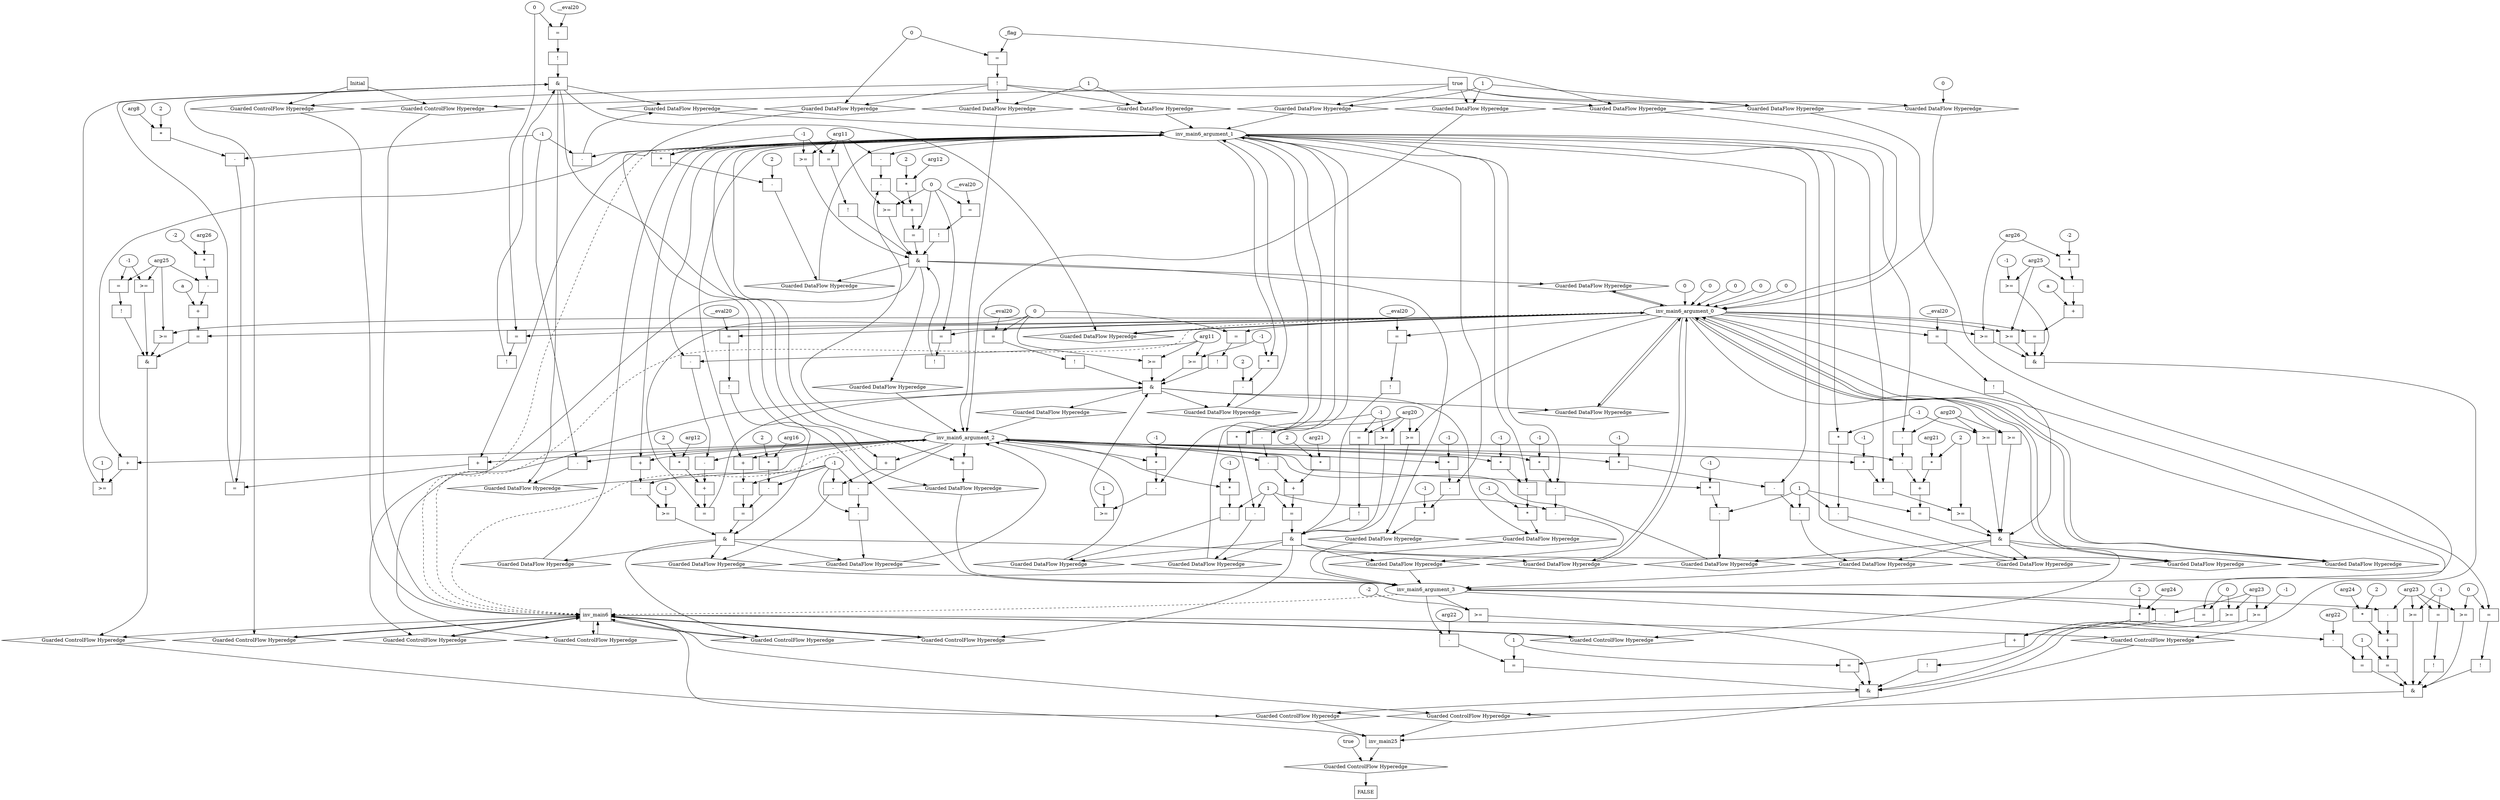 digraph dag {
inv_main25 [label="inv_main25" shape="rect"];
inv_main6 [label="inv_main6" shape="rect"];
FALSE [label="FALSE" shape="rect"];
Initial [label="Initial" shape="rect"];
ControlFowHyperEdge_0 [label="Guarded ControlFlow Hyperedge" shape="diamond"];
Initial -> ControlFowHyperEdge_0[label=""]
ControlFowHyperEdge_0 -> inv_main6[label=""]
ControlFowHyperEdge_1 [label="Guarded ControlFlow Hyperedge" shape="diamond"];
Initial -> ControlFowHyperEdge_1[label=""]
ControlFowHyperEdge_1 -> inv_main6[label=""]
ControlFowHyperEdge_2 [label="Guarded ControlFlow Hyperedge" shape="diamond"];
inv_main6 -> ControlFowHyperEdge_2[label=""]
ControlFowHyperEdge_2 -> inv_main6[label=""]
ControlFowHyperEdge_3 [label="Guarded ControlFlow Hyperedge" shape="diamond"];
inv_main6 -> ControlFowHyperEdge_3[label=""]
ControlFowHyperEdge_3 -> inv_main6[label=""]
ControlFowHyperEdge_4 [label="Guarded ControlFlow Hyperedge" shape="diamond"];
inv_main6 -> ControlFowHyperEdge_4[label=""]
ControlFowHyperEdge_4 -> inv_main6[label=""]
ControlFowHyperEdge_5 [label="Guarded ControlFlow Hyperedge" shape="diamond"];
inv_main6 -> ControlFowHyperEdge_5[label=""]
ControlFowHyperEdge_5 -> inv_main6[label=""]
ControlFowHyperEdge_6 [label="Guarded ControlFlow Hyperedge" shape="diamond"];
inv_main6 -> ControlFowHyperEdge_6[label=""]
ControlFowHyperEdge_6 -> inv_main6[label=""]
ControlFowHyperEdge_7 [label="Guarded ControlFlow Hyperedge" shape="diamond"];
inv_main6 -> ControlFowHyperEdge_7[label=""]
ControlFowHyperEdge_7 -> inv_main6[label=""]
ControlFowHyperEdge_8 [label="Guarded ControlFlow Hyperedge" shape="diamond"];
inv_main6 -> ControlFowHyperEdge_8[label=""]
ControlFowHyperEdge_8 -> inv_main25[label=""]
ControlFowHyperEdge_9 [label="Guarded ControlFlow Hyperedge" shape="diamond"];
inv_main6 -> ControlFowHyperEdge_9[label=""]
ControlFowHyperEdge_9 -> inv_main25[label=""]
ControlFowHyperEdge_10 [label="Guarded ControlFlow Hyperedge" shape="diamond"];
inv_main6 -> ControlFowHyperEdge_10[label=""]
ControlFowHyperEdge_10 -> inv_main25[label=""]
ControlFowHyperEdge_11 [label="Guarded ControlFlow Hyperedge" shape="diamond"];
inv_main6 -> ControlFowHyperEdge_11[label=""]
ControlFowHyperEdge_11 -> inv_main25[label=""]
ControlFowHyperEdge_12 [label="Guarded ControlFlow Hyperedge" shape="diamond"];
inv_main25 -> ControlFowHyperEdge_12[label=""]
ControlFowHyperEdge_12 -> FALSE[label=""]
inv_main6_argument_0 [label="inv_main6_argument_0" shape="oval"];
inv_main6_argument_0 -> inv_main6[label="" style="dashed"]
inv_main6_argument_1 [label="inv_main6_argument_1" shape="oval"];
inv_main6_argument_1 -> inv_main6[label="" style="dashed"]
inv_main6_argument_2 [label="inv_main6_argument_2" shape="oval"];
inv_main6_argument_2 -> inv_main6[label="" style="dashed"]
inv_main6_argument_3 [label="inv_main6_argument_3" shape="oval"];
inv_main6_argument_3 -> inv_main6[label="" style="dashed"]

xxxinv_main6___Initial_0xxxguard_0_node_0 [label="!" shape="rect"];
xxxinv_main6___Initial_0xxxguard_0_node_1 [label="=" shape="rect"];
xxxinv_main6___Initial_0xxxguard_0_node_1->xxxinv_main6___Initial_0xxxguard_0_node_0
xxxinv_main6___Initial_0xxxdataFlow_0_node_0->xxxinv_main6___Initial_0xxxguard_0_node_1
xxxinv_main6___Initial_0xxxdataFlow3_node_0->xxxinv_main6___Initial_0xxxguard_0_node_1

xxxinv_main6___Initial_0xxxguard_0_node_0->ControlFowHyperEdge_0 [label=""];
xxxinv_main6___Initial_0xxxdataFlow_0_node_0 [label="_flag"];

xxxinv_main6___Initial_0xxxdataFlow_0_node_0->DataFowHyperEdge_0_inv_main6_argument_0 [label=""];
xxxinv_main6___Initial_0xxxdataFlow1_node_0 [label="1"];

xxxinv_main6___Initial_0xxxdataFlow1_node_0->DataFowHyperEdge_0_inv_main6_argument_1 [label=""];

xxxinv_main6___Initial_0xxxdataFlow1_node_0->DataFowHyperEdge_0_inv_main6_argument_2 [label=""];
xxxinv_main6___Initial_0xxxdataFlow3_node_0 [label="0"];

xxxinv_main6___Initial_0xxxdataFlow3_node_0->DataFowHyperEdge_0_inv_main6_argument_3 [label=""];
true_1 [label="true" shape="rect"];
true_1->ControlFowHyperEdge_1 [label=""];
xxxinv_main6___Initial_1xxxdataFlow_0_node_0 [label="0"];

xxxinv_main6___Initial_1xxxdataFlow_0_node_0->DataFowHyperEdge_1_inv_main6_argument_0 [label=""];
xxxinv_main6___Initial_1xxxdataFlow1_node_0 [label="1"];

xxxinv_main6___Initial_1xxxdataFlow1_node_0->DataFowHyperEdge_1_inv_main6_argument_1 [label=""];

xxxinv_main6___Initial_1xxxdataFlow1_node_0->DataFowHyperEdge_1_inv_main6_argument_2 [label=""];

xxxinv_main6___Initial_1xxxdataFlow1_node_0->DataFowHyperEdge_1_inv_main6_argument_3 [label=""];
xxxinv_main6___inv_main6_2xxx_and [label="&" shape="rect"];
xxxinv_main6___inv_main6_2xxxguard_0_node_0 [label=">=" shape="rect"];
xxxinv_main6___inv_main6_2xxxguard_0_node_1 [label="+" shape="rect"];
xxxinv_main6___inv_main6_2xxxguard_0_node_4 [label="1"];
xxxinv_main6___inv_main6_2xxxguard_0_node_1->xxxinv_main6___inv_main6_2xxxguard_0_node_0
xxxinv_main6___inv_main6_2xxxguard_0_node_4->xxxinv_main6___inv_main6_2xxxguard_0_node_0
inv_main6_argument_1->xxxinv_main6___inv_main6_2xxxguard_0_node_1
inv_main6_argument_2->xxxinv_main6___inv_main6_2xxxguard_0_node_1

xxxinv_main6___inv_main6_2xxxguard_0_node_0->xxxinv_main6___inv_main6_2xxx_and [label=""];
xxxinv_main6___inv_main6_2xxxguard1_node_0 [label="=" shape="rect"];
xxxinv_main6___inv_main6_2xxxguard1_node_1 [label="+" shape="rect"];
xxxinv_main6___inv_main6_2xxxguard1_node_4 [label="-" shape="rect"];
xxxinv_main6___inv_main6_2xxxguard1_node_5 [label="*" shape="rect"];
xxxinv_main6___inv_main6_2xxxguard1_node_6 [label="2"];
xxxinv_main6___inv_main6_2xxxguard1_node_7 [label="arg8"];
xxxinv_main6___inv_main6_2xxxguard1_node_1->xxxinv_main6___inv_main6_2xxxguard1_node_0
xxxinv_main6___inv_main6_2xxxguard1_node_4->xxxinv_main6___inv_main6_2xxxguard1_node_0
inv_main6_argument_1->xxxinv_main6___inv_main6_2xxxguard1_node_1
inv_main6_argument_2->xxxinv_main6___inv_main6_2xxxguard1_node_1
xxxinv_main6___inv_main6_2xxxguard1_node_5->xxxinv_main6___inv_main6_2xxxguard1_node_4
xxxinv_main6___inv_main6_2xxxdataFlow_0_node_2->xxxinv_main6___inv_main6_2xxxguard1_node_4
xxxinv_main6___inv_main6_2xxxguard1_node_6->xxxinv_main6___inv_main6_2xxxguard1_node_5
xxxinv_main6___inv_main6_2xxxguard1_node_7->xxxinv_main6___inv_main6_2xxxguard1_node_5

xxxinv_main6___inv_main6_2xxxguard1_node_0->xxxinv_main6___inv_main6_2xxx_and [label=""];
xxxinv_main6___inv_main6_2xxxguard2_node_0 [label="!" shape="rect"];
xxxinv_main6___inv_main6_2xxxguard2_node_1 [label="=" shape="rect"];
xxxinv_main6___inv_main6_2xxxguard2_node_3 [label="0"];
xxxinv_main6___inv_main6_2xxxguard2_node_1->xxxinv_main6___inv_main6_2xxxguard2_node_0
inv_main6_argument_0->xxxinv_main6___inv_main6_2xxxguard2_node_1
xxxinv_main6___inv_main6_2xxxguard2_node_3->xxxinv_main6___inv_main6_2xxxguard2_node_1

xxxinv_main6___inv_main6_2xxxguard2_node_0->xxxinv_main6___inv_main6_2xxx_and [label=""];
xxxinv_main6___inv_main6_2xxxguard3_node_0 [label="!" shape="rect"];
xxxinv_main6___inv_main6_2xxxguard3_node_1 [label="=" shape="rect"];
xxxinv_main6___inv_main6_2xxxguard3_node_2 [label="__eval20"];
xxxinv_main6___inv_main6_2xxxguard3_node_1->xxxinv_main6___inv_main6_2xxxguard3_node_0
xxxinv_main6___inv_main6_2xxxguard3_node_2->xxxinv_main6___inv_main6_2xxxguard3_node_1
xxxinv_main6___inv_main6_2xxxguard2_node_3->xxxinv_main6___inv_main6_2xxxguard3_node_1

xxxinv_main6___inv_main6_2xxxguard3_node_0->xxxinv_main6___inv_main6_2xxx_and [label=""];
xxxinv_main6___inv_main6_2xxx_and->ControlFowHyperEdge_2 [label=""];
xxxinv_main6___inv_main6_2xxxdataFlow_0_node_0 [label="-" shape="rect"];
xxxinv_main6___inv_main6_2xxxdataFlow_0_node_2 [label="-1"];
inv_main6_argument_1->xxxinv_main6___inv_main6_2xxxdataFlow_0_node_0
xxxinv_main6___inv_main6_2xxxdataFlow_0_node_2->xxxinv_main6___inv_main6_2xxxdataFlow_0_node_0

xxxinv_main6___inv_main6_2xxxdataFlow_0_node_0->DataFowHyperEdge_2_inv_main6_argument_1 [label=""];
xxxinv_main6___inv_main6_2xxxdataFlow1_node_0 [label="-" shape="rect"];
inv_main6_argument_2->xxxinv_main6___inv_main6_2xxxdataFlow1_node_0
xxxinv_main6___inv_main6_2xxxdataFlow_0_node_2->xxxinv_main6___inv_main6_2xxxdataFlow1_node_0

xxxinv_main6___inv_main6_2xxxdataFlow1_node_0->DataFowHyperEdge_2_inv_main6_argument_2 [label=""];
xxxinv_main6___inv_main6_2xxxdataFlow2_node_0 [label="+" shape="rect"];
inv_main6_argument_1->xxxinv_main6___inv_main6_2xxxdataFlow2_node_0
inv_main6_argument_2->xxxinv_main6___inv_main6_2xxxdataFlow2_node_0

xxxinv_main6___inv_main6_2xxxdataFlow2_node_0->DataFowHyperEdge_2_inv_main6_argument_3 [label=""];
xxxinv_main6___inv_main6_3xxx_and [label="&" shape="rect"];
xxxinv_main6___inv_main6_3xxxguard2_node_0 [label="!" shape="rect"];
xxxinv_main6___inv_main6_3xxxguard2_node_1 [label="=" shape="rect"];
xxxinv_main6___inv_main6_3xxxguard2_node_1->xxxinv_main6___inv_main6_3xxxguard2_node_0
xxxinv_main6___inv_main6_3xxxguard_0_node_2->xxxinv_main6___inv_main6_3xxxguard2_node_1
xxxinv_main6___inv_main6_3xxxdataFlow_0_node_3->xxxinv_main6___inv_main6_3xxxguard2_node_1

xxxinv_main6___inv_main6_3xxxguard2_node_0->xxxinv_main6___inv_main6_3xxx_and [label=""];
xxxinv_main6___inv_main6_3xxxguard4_node_0 [label="!" shape="rect"];
xxxinv_main6___inv_main6_3xxxguard4_node_1 [label="=" shape="rect"];
xxxinv_main6___inv_main6_3xxxguard4_node_2 [label="__eval20"];
xxxinv_main6___inv_main6_3xxxguard4_node_1->xxxinv_main6___inv_main6_3xxxguard4_node_0
xxxinv_main6___inv_main6_3xxxguard4_node_2->xxxinv_main6___inv_main6_3xxxguard4_node_1
xxxinv_main6___inv_main6_3xxxguard_0_node_1->xxxinv_main6___inv_main6_3xxxguard4_node_1

xxxinv_main6___inv_main6_3xxxguard4_node_0->xxxinv_main6___inv_main6_3xxx_and [label=""];
xxxinv_main6___inv_main6_3xxxguard3_node_0 [label="=" shape="rect"];
xxxinv_main6___inv_main6_3xxxguard3_node_1 [label="+" shape="rect"];
xxxinv_main6___inv_main6_3xxxguard3_node_2 [label="*" shape="rect"];
xxxinv_main6___inv_main6_3xxxguard3_node_3 [label="2"];
xxxinv_main6___inv_main6_3xxxguard3_node_4 [label="arg12"];
xxxinv_main6___inv_main6_3xxxguard3_node_5 [label="-" shape="rect"];
xxxinv_main6___inv_main6_3xxxguard3_node_6 [label="-" shape="rect"];
xxxinv_main6___inv_main6_3xxxguard3_node_1->xxxinv_main6___inv_main6_3xxxguard3_node_0
xxxinv_main6___inv_main6_3xxxguard_0_node_1->xxxinv_main6___inv_main6_3xxxguard3_node_0
xxxinv_main6___inv_main6_3xxxguard3_node_2->xxxinv_main6___inv_main6_3xxxguard3_node_1
xxxinv_main6___inv_main6_3xxxguard3_node_5->xxxinv_main6___inv_main6_3xxxguard3_node_1
xxxinv_main6___inv_main6_3xxxguard3_node_3->xxxinv_main6___inv_main6_3xxxguard3_node_2
xxxinv_main6___inv_main6_3xxxguard3_node_4->xxxinv_main6___inv_main6_3xxxguard3_node_2
xxxinv_main6___inv_main6_3xxxguard3_node_6->xxxinv_main6___inv_main6_3xxxguard3_node_5
inv_main6_argument_2->xxxinv_main6___inv_main6_3xxxguard3_node_5
xxxinv_main6___inv_main6_3xxxguard_0_node_2->xxxinv_main6___inv_main6_3xxxguard3_node_6
inv_main6_argument_1->xxxinv_main6___inv_main6_3xxxguard3_node_6

xxxinv_main6___inv_main6_3xxxguard3_node_0->xxxinv_main6___inv_main6_3xxx_and [label=""];
xxxinv_main6___inv_main6_3xxxguard5_node_0 [label="!" shape="rect"];
xxxinv_main6___inv_main6_3xxxguard5_node_1 [label="=" shape="rect"];
xxxinv_main6___inv_main6_3xxxguard5_node_1->xxxinv_main6___inv_main6_3xxxguard5_node_0
inv_main6_argument_0->xxxinv_main6___inv_main6_3xxxguard5_node_1
xxxinv_main6___inv_main6_3xxxguard_0_node_1->xxxinv_main6___inv_main6_3xxxguard5_node_1

xxxinv_main6___inv_main6_3xxxguard5_node_0->xxxinv_main6___inv_main6_3xxx_and [label=""];
xxxinv_main6___inv_main6_3xxxguard1_node_0 [label=">=" shape="rect"];
xxxinv_main6___inv_main6_3xxxdataFlow_0_node_3 [label="-1"];
xxxinv_main6___inv_main6_3xxxguard_0_node_2->xxxinv_main6___inv_main6_3xxxguard1_node_0
xxxinv_main6___inv_main6_3xxxdataFlow_0_node_3->xxxinv_main6___inv_main6_3xxxguard1_node_0

xxxinv_main6___inv_main6_3xxxguard1_node_0->xxxinv_main6___inv_main6_3xxx_and [label=""];
xxxinv_main6___inv_main6_3xxxguard_0_node_0 [label=">=" shape="rect"];
xxxinv_main6___inv_main6_3xxxguard_0_node_1 [label="0"];
xxxinv_main6___inv_main6_3xxxguard_0_node_2 [label="arg11"];
xxxinv_main6___inv_main6_3xxxguard_0_node_1->xxxinv_main6___inv_main6_3xxxguard_0_node_0
xxxinv_main6___inv_main6_3xxxguard_0_node_2->xxxinv_main6___inv_main6_3xxxguard_0_node_0

xxxinv_main6___inv_main6_3xxxguard_0_node_0->xxxinv_main6___inv_main6_3xxx_and [label=""];
xxxinv_main6___inv_main6_3xxx_and->ControlFowHyperEdge_3 [label=""];
xxxinv_main6___inv_main6_3xxxdataFlow_0_node_0 [label="-" shape="rect"];
xxxinv_main6___inv_main6_3xxxdataFlow_0_node_1 [label="2"];
xxxinv_main6___inv_main6_3xxxdataFlow_0_node_2 [label="*" shape="rect"];
xxxinv_main6___inv_main6_3xxxdataFlow_0_node_3 [label="-1"];
xxxinv_main6___inv_main6_3xxxdataFlow_0_node_1->xxxinv_main6___inv_main6_3xxxdataFlow_0_node_0
xxxinv_main6___inv_main6_3xxxdataFlow_0_node_2->xxxinv_main6___inv_main6_3xxxdataFlow_0_node_0
inv_main6_argument_1->xxxinv_main6___inv_main6_3xxxdataFlow_0_node_2
xxxinv_main6___inv_main6_3xxxdataFlow_0_node_3->xxxinv_main6___inv_main6_3xxxdataFlow_0_node_2

xxxinv_main6___inv_main6_3xxxdataFlow_0_node_0->DataFowHyperEdge_3_inv_main6_argument_1 [label=""];
xxxinv_main6___inv_main6_3xxxdataFlow1_node_0 [label="*" shape="rect"];
xxxinv_main6___inv_main6_3xxxdataFlow1_node_1 [label="-1"];
xxxinv_main6___inv_main6_3xxxdataFlow1_node_2 [label="-" shape="rect"];
xxxinv_main6___inv_main6_3xxxdataFlow1_node_3 [label="*" shape="rect"];
xxxinv_main6___inv_main6_3xxxdataFlow1_node_4 [label="-1"];
xxxinv_main6___inv_main6_3xxxdataFlow1_node_1->xxxinv_main6___inv_main6_3xxxdataFlow1_node_0
xxxinv_main6___inv_main6_3xxxdataFlow1_node_2->xxxinv_main6___inv_main6_3xxxdataFlow1_node_0
xxxinv_main6___inv_main6_3xxxdataFlow1_node_3->xxxinv_main6___inv_main6_3xxxdataFlow1_node_2
inv_main6_argument_1->xxxinv_main6___inv_main6_3xxxdataFlow1_node_2
xxxinv_main6___inv_main6_3xxxdataFlow1_node_4->xxxinv_main6___inv_main6_3xxxdataFlow1_node_3
inv_main6_argument_2->xxxinv_main6___inv_main6_3xxxdataFlow1_node_3

xxxinv_main6___inv_main6_3xxxdataFlow1_node_0->DataFowHyperEdge_3_inv_main6_argument_3 [label=""];
xxxinv_main6___inv_main6_4xxx_and [label="&" shape="rect"];
xxxinv_main6___inv_main6_4xxxguard5_node_0 [label="!" shape="rect"];
xxxinv_main6___inv_main6_4xxxguard5_node_1 [label="=" shape="rect"];
xxxinv_main6___inv_main6_4xxxguard5_node_1->xxxinv_main6___inv_main6_4xxxguard5_node_0
inv_main6_argument_0->xxxinv_main6___inv_main6_4xxxguard5_node_1
xxxinv_main6___inv_main6_4xxxguard_0_node_1->xxxinv_main6___inv_main6_4xxxguard5_node_1

xxxinv_main6___inv_main6_4xxxguard5_node_0->xxxinv_main6___inv_main6_4xxx_and [label=""];
xxxinv_main6___inv_main6_4xxxguard_0_node_0 [label=">=" shape="rect"];
xxxinv_main6___inv_main6_4xxxguard_0_node_1 [label="0"];
xxxinv_main6___inv_main6_4xxxguard_0_node_2 [label="arg11"];
xxxinv_main6___inv_main6_4xxxguard_0_node_1->xxxinv_main6___inv_main6_4xxxguard_0_node_0
xxxinv_main6___inv_main6_4xxxguard_0_node_2->xxxinv_main6___inv_main6_4xxxguard_0_node_0

xxxinv_main6___inv_main6_4xxxguard_0_node_0->xxxinv_main6___inv_main6_4xxx_and [label=""];
xxxinv_main6___inv_main6_4xxxguard2_node_0 [label=">=" shape="rect"];
xxxinv_main6___inv_main6_4xxxguard2_node_1 [label="-" shape="rect"];
xxxinv_main6___inv_main6_4xxxguard2_node_2 [label="*" shape="rect"];
xxxinv_main6___inv_main6_4xxxguard2_node_3 [label="-1"];
xxxinv_main6___inv_main6_4xxxguard2_node_6 [label="1"];
xxxinv_main6___inv_main6_4xxxguard2_node_1->xxxinv_main6___inv_main6_4xxxguard2_node_0
xxxinv_main6___inv_main6_4xxxguard2_node_6->xxxinv_main6___inv_main6_4xxxguard2_node_0
xxxinv_main6___inv_main6_4xxxguard2_node_2->xxxinv_main6___inv_main6_4xxxguard2_node_1
inv_main6_argument_1->xxxinv_main6___inv_main6_4xxxguard2_node_1
xxxinv_main6___inv_main6_4xxxguard2_node_3->xxxinv_main6___inv_main6_4xxxguard2_node_2
inv_main6_argument_2->xxxinv_main6___inv_main6_4xxxguard2_node_2

xxxinv_main6___inv_main6_4xxxguard2_node_0->xxxinv_main6___inv_main6_4xxx_and [label=""];
xxxinv_main6___inv_main6_4xxxguard3_node_0 [label="=" shape="rect"];
xxxinv_main6___inv_main6_4xxxguard3_node_1 [label="+" shape="rect"];
xxxinv_main6___inv_main6_4xxxguard3_node_2 [label="*" shape="rect"];
xxxinv_main6___inv_main6_4xxxguard3_node_3 [label="2"];
xxxinv_main6___inv_main6_4xxxguard3_node_4 [label="arg12"];
xxxinv_main6___inv_main6_4xxxguard3_node_5 [label="-" shape="rect"];
xxxinv_main6___inv_main6_4xxxguard3_node_6 [label="-" shape="rect"];
xxxinv_main6___inv_main6_4xxxguard3_node_1->xxxinv_main6___inv_main6_4xxxguard3_node_0
xxxinv_main6___inv_main6_4xxxguard_0_node_1->xxxinv_main6___inv_main6_4xxxguard3_node_0
xxxinv_main6___inv_main6_4xxxguard3_node_2->xxxinv_main6___inv_main6_4xxxguard3_node_1
xxxinv_main6___inv_main6_4xxxguard3_node_5->xxxinv_main6___inv_main6_4xxxguard3_node_1
xxxinv_main6___inv_main6_4xxxguard3_node_3->xxxinv_main6___inv_main6_4xxxguard3_node_2
xxxinv_main6___inv_main6_4xxxguard3_node_4->xxxinv_main6___inv_main6_4xxxguard3_node_2
xxxinv_main6___inv_main6_4xxxguard3_node_6->xxxinv_main6___inv_main6_4xxxguard3_node_5
inv_main6_argument_2->xxxinv_main6___inv_main6_4xxxguard3_node_5
xxxinv_main6___inv_main6_4xxxguard_0_node_2->xxxinv_main6___inv_main6_4xxxguard3_node_6
inv_main6_argument_1->xxxinv_main6___inv_main6_4xxxguard3_node_6

xxxinv_main6___inv_main6_4xxxguard3_node_0->xxxinv_main6___inv_main6_4xxx_and [label=""];
xxxinv_main6___inv_main6_4xxxguard1_node_0 [label=">=" shape="rect"];
xxxinv_main6___inv_main6_4xxxdataFlow_0_node_3 [label="-1"];
xxxinv_main6___inv_main6_4xxxguard_0_node_2->xxxinv_main6___inv_main6_4xxxguard1_node_0
xxxinv_main6___inv_main6_4xxxdataFlow_0_node_3->xxxinv_main6___inv_main6_4xxxguard1_node_0

xxxinv_main6___inv_main6_4xxxguard1_node_0->xxxinv_main6___inv_main6_4xxx_and [label=""];
xxxinv_main6___inv_main6_4xxxguard4_node_0 [label="!" shape="rect"];
xxxinv_main6___inv_main6_4xxxguard4_node_1 [label="=" shape="rect"];
xxxinv_main6___inv_main6_4xxxguard4_node_2 [label="__eval20"];
xxxinv_main6___inv_main6_4xxxguard4_node_1->xxxinv_main6___inv_main6_4xxxguard4_node_0
xxxinv_main6___inv_main6_4xxxguard4_node_2->xxxinv_main6___inv_main6_4xxxguard4_node_1
xxxinv_main6___inv_main6_4xxxguard_0_node_1->xxxinv_main6___inv_main6_4xxxguard4_node_1

xxxinv_main6___inv_main6_4xxxguard4_node_0->xxxinv_main6___inv_main6_4xxx_and [label=""];
xxxinv_main6___inv_main6_4xxx_and->ControlFowHyperEdge_4 [label=""];
xxxinv_main6___inv_main6_4xxxdataFlow_0_node_0 [label="-" shape="rect"];
xxxinv_main6___inv_main6_4xxxdataFlow_0_node_1 [label="2"];
xxxinv_main6___inv_main6_4xxxdataFlow_0_node_2 [label="*" shape="rect"];
xxxinv_main6___inv_main6_4xxxdataFlow_0_node_3 [label="-1"];
xxxinv_main6___inv_main6_4xxxdataFlow_0_node_1->xxxinv_main6___inv_main6_4xxxdataFlow_0_node_0
xxxinv_main6___inv_main6_4xxxdataFlow_0_node_2->xxxinv_main6___inv_main6_4xxxdataFlow_0_node_0
inv_main6_argument_1->xxxinv_main6___inv_main6_4xxxdataFlow_0_node_2
xxxinv_main6___inv_main6_4xxxdataFlow_0_node_3->xxxinv_main6___inv_main6_4xxxdataFlow_0_node_2

xxxinv_main6___inv_main6_4xxxdataFlow_0_node_0->DataFowHyperEdge_4_inv_main6_argument_1 [label=""];
xxxinv_main6___inv_main6_4xxxdataFlow1_node_0 [label="*" shape="rect"];
xxxinv_main6___inv_main6_4xxxdataFlow1_node_1 [label="-1"];
xxxinv_main6___inv_main6_4xxxdataFlow1_node_2 [label="-" shape="rect"];
xxxinv_main6___inv_main6_4xxxdataFlow1_node_3 [label="*" shape="rect"];
xxxinv_main6___inv_main6_4xxxdataFlow1_node_4 [label="-1"];
xxxinv_main6___inv_main6_4xxxdataFlow1_node_1->xxxinv_main6___inv_main6_4xxxdataFlow1_node_0
xxxinv_main6___inv_main6_4xxxdataFlow1_node_2->xxxinv_main6___inv_main6_4xxxdataFlow1_node_0
xxxinv_main6___inv_main6_4xxxdataFlow1_node_3->xxxinv_main6___inv_main6_4xxxdataFlow1_node_2
inv_main6_argument_1->xxxinv_main6___inv_main6_4xxxdataFlow1_node_2
xxxinv_main6___inv_main6_4xxxdataFlow1_node_4->xxxinv_main6___inv_main6_4xxxdataFlow1_node_3
inv_main6_argument_2->xxxinv_main6___inv_main6_4xxxdataFlow1_node_3

xxxinv_main6___inv_main6_4xxxdataFlow1_node_0->DataFowHyperEdge_4_inv_main6_argument_3 [label=""];
xxxinv_main6___inv_main6_5xxx_and [label="&" shape="rect"];
xxxinv_main6___inv_main6_5xxxguard_0_node_0 [label=">=" shape="rect"];
xxxinv_main6___inv_main6_5xxxguard_0_node_1 [label="-" shape="rect"];
xxxinv_main6___inv_main6_5xxxguard_0_node_2 [label="+" shape="rect"];
xxxinv_main6___inv_main6_5xxxguard_0_node_6 [label="1"];
xxxinv_main6___inv_main6_5xxxguard_0_node_1->xxxinv_main6___inv_main6_5xxxguard_0_node_0
xxxinv_main6___inv_main6_5xxxguard_0_node_6->xxxinv_main6___inv_main6_5xxxguard_0_node_0
xxxinv_main6___inv_main6_5xxxguard_0_node_2->xxxinv_main6___inv_main6_5xxxguard_0_node_1
xxxinv_main6___inv_main6_5xxxdataFlow1_node_3->xxxinv_main6___inv_main6_5xxxguard_0_node_1
inv_main6_argument_1->xxxinv_main6___inv_main6_5xxxguard_0_node_2
inv_main6_argument_2->xxxinv_main6___inv_main6_5xxxguard_0_node_2

xxxinv_main6___inv_main6_5xxxguard_0_node_0->xxxinv_main6___inv_main6_5xxx_and [label=""];
xxxinv_main6___inv_main6_5xxxguard1_node_0 [label="=" shape="rect"];
xxxinv_main6___inv_main6_5xxxguard1_node_1 [label="-" shape="rect"];
xxxinv_main6___inv_main6_5xxxguard1_node_2 [label="+" shape="rect"];
xxxinv_main6___inv_main6_5xxxguard1_node_6 [label="-" shape="rect"];
xxxinv_main6___inv_main6_5xxxguard1_node_7 [label="*" shape="rect"];
xxxinv_main6___inv_main6_5xxxguard1_node_8 [label="2"];
xxxinv_main6___inv_main6_5xxxguard1_node_9 [label="arg16"];
xxxinv_main6___inv_main6_5xxxguard1_node_1->xxxinv_main6___inv_main6_5xxxguard1_node_0
xxxinv_main6___inv_main6_5xxxguard1_node_6->xxxinv_main6___inv_main6_5xxxguard1_node_0
xxxinv_main6___inv_main6_5xxxguard1_node_2->xxxinv_main6___inv_main6_5xxxguard1_node_1
xxxinv_main6___inv_main6_5xxxdataFlow1_node_3->xxxinv_main6___inv_main6_5xxxguard1_node_1
inv_main6_argument_1->xxxinv_main6___inv_main6_5xxxguard1_node_2
inv_main6_argument_2->xxxinv_main6___inv_main6_5xxxguard1_node_2
xxxinv_main6___inv_main6_5xxxguard1_node_7->xxxinv_main6___inv_main6_5xxxguard1_node_6
xxxinv_main6___inv_main6_5xxxdataFlow1_node_3->xxxinv_main6___inv_main6_5xxxguard1_node_6
xxxinv_main6___inv_main6_5xxxguard1_node_8->xxxinv_main6___inv_main6_5xxxguard1_node_7
xxxinv_main6___inv_main6_5xxxguard1_node_9->xxxinv_main6___inv_main6_5xxxguard1_node_7

xxxinv_main6___inv_main6_5xxxguard1_node_0->xxxinv_main6___inv_main6_5xxx_and [label=""];
xxxinv_main6___inv_main6_5xxxguard2_node_0 [label="!" shape="rect"];
xxxinv_main6___inv_main6_5xxxguard2_node_1 [label="=" shape="rect"];
xxxinv_main6___inv_main6_5xxxguard2_node_2 [label="__eval20"];
xxxinv_main6___inv_main6_5xxxguard2_node_1->xxxinv_main6___inv_main6_5xxxguard2_node_0
xxxinv_main6___inv_main6_5xxxguard2_node_2->xxxinv_main6___inv_main6_5xxxguard2_node_1
inv_main6_argument_0->xxxinv_main6___inv_main6_5xxxguard2_node_1

xxxinv_main6___inv_main6_5xxxguard2_node_0->xxxinv_main6___inv_main6_5xxx_and [label=""];
xxxinv_main6___inv_main6_5xxx_and->ControlFowHyperEdge_5 [label=""];

inv_main6_argument_0->DataFowHyperEdge_5_inv_main6_argument_0 [label=""];
xxxinv_main6___inv_main6_5xxxdataFlow1_node_0 [label="-" shape="rect"];
xxxinv_main6___inv_main6_5xxxdataFlow1_node_1 [label="-" shape="rect"];
xxxinv_main6___inv_main6_5xxxdataFlow1_node_3 [label="-1"];
xxxinv_main6___inv_main6_5xxxdataFlow1_node_1->xxxinv_main6___inv_main6_5xxxdataFlow1_node_0
xxxinv_main6___inv_main6_5xxxdataFlow1_node_3->xxxinv_main6___inv_main6_5xxxdataFlow1_node_0
inv_main6_argument_2->xxxinv_main6___inv_main6_5xxxdataFlow1_node_1
xxxinv_main6___inv_main6_5xxxdataFlow1_node_3->xxxinv_main6___inv_main6_5xxxdataFlow1_node_1

xxxinv_main6___inv_main6_5xxxdataFlow1_node_0->DataFowHyperEdge_5_inv_main6_argument_2 [label=""];
xxxinv_main6___inv_main6_5xxxdataFlow2_node_0 [label="-" shape="rect"];
xxxinv_main6___inv_main6_5xxxdataFlow2_node_1 [label="+" shape="rect"];
xxxinv_main6___inv_main6_5xxxdataFlow2_node_1->xxxinv_main6___inv_main6_5xxxdataFlow2_node_0
xxxinv_main6___inv_main6_5xxxdataFlow1_node_3->xxxinv_main6___inv_main6_5xxxdataFlow2_node_0
inv_main6_argument_1->xxxinv_main6___inv_main6_5xxxdataFlow2_node_1
inv_main6_argument_2->xxxinv_main6___inv_main6_5xxxdataFlow2_node_1

xxxinv_main6___inv_main6_5xxxdataFlow2_node_0->DataFowHyperEdge_5_inv_main6_argument_3 [label=""];
xxxinv_main6___inv_main6_6xxx_and [label="&" shape="rect"];
xxxinv_main6___inv_main6_6xxxguard4_node_0 [label="!" shape="rect"];
xxxinv_main6___inv_main6_6xxxguard4_node_1 [label="=" shape="rect"];
xxxinv_main6___inv_main6_6xxxguard4_node_1->xxxinv_main6___inv_main6_6xxxguard4_node_0
xxxinv_main6___inv_main6_6xxxguard_0_node_1->xxxinv_main6___inv_main6_6xxxguard4_node_1
xxxinv_main6___inv_main6_6xxxdataFlow1_node_3->xxxinv_main6___inv_main6_6xxxguard4_node_1

xxxinv_main6___inv_main6_6xxxguard4_node_0->xxxinv_main6___inv_main6_6xxx_and [label=""];
xxxinv_main6___inv_main6_6xxxguard3_node_0 [label="!" shape="rect"];
xxxinv_main6___inv_main6_6xxxguard3_node_1 [label="=" shape="rect"];
xxxinv_main6___inv_main6_6xxxguard3_node_2 [label="__eval20"];
xxxinv_main6___inv_main6_6xxxguard3_node_1->xxxinv_main6___inv_main6_6xxxguard3_node_0
xxxinv_main6___inv_main6_6xxxguard3_node_2->xxxinv_main6___inv_main6_6xxxguard3_node_1
inv_main6_argument_0->xxxinv_main6___inv_main6_6xxxguard3_node_1

xxxinv_main6___inv_main6_6xxxguard3_node_0->xxxinv_main6___inv_main6_6xxx_and [label=""];
xxxinv_main6___inv_main6_6xxxguard1_node_0 [label=">=" shape="rect"];
inv_main6_argument_0->xxxinv_main6___inv_main6_6xxxguard1_node_0
xxxinv_main6___inv_main6_6xxxguard_0_node_1->xxxinv_main6___inv_main6_6xxxguard1_node_0

xxxinv_main6___inv_main6_6xxxguard1_node_0->xxxinv_main6___inv_main6_6xxx_and [label=""];
xxxinv_main6___inv_main6_6xxxguard_0_node_0 [label=">=" shape="rect"];
xxxinv_main6___inv_main6_6xxxguard_0_node_1 [label="arg20"];
xxxinv_main6___inv_main6_6xxxdataFlow1_node_3 [label="-1"];
xxxinv_main6___inv_main6_6xxxguard_0_node_1->xxxinv_main6___inv_main6_6xxxguard_0_node_0
xxxinv_main6___inv_main6_6xxxdataFlow1_node_3->xxxinv_main6___inv_main6_6xxxguard_0_node_0

xxxinv_main6___inv_main6_6xxxguard_0_node_0->xxxinv_main6___inv_main6_6xxx_and [label=""];
xxxinv_main6___inv_main6_6xxxguard2_node_0 [label="=" shape="rect"];
xxxinv_main6___inv_main6_6xxxguard2_node_1 [label="+" shape="rect"];
xxxinv_main6___inv_main6_6xxxguard2_node_2 [label="*" shape="rect"];
xxxinv_main6___inv_main6_6xxxguard2_node_3 [label="2"];
xxxinv_main6___inv_main6_6xxxguard2_node_4 [label="arg21"];
xxxinv_main6___inv_main6_6xxxguard2_node_5 [label="-" shape="rect"];
xxxinv_main6___inv_main6_6xxxguard2_node_6 [label="-" shape="rect"];
xxxinv_main6___inv_main6_6xxxguard2_node_1->xxxinv_main6___inv_main6_6xxxguard2_node_0
xxxinv_main6___inv_main6_6xxxdataFlow1_node_1->xxxinv_main6___inv_main6_6xxxguard2_node_0
xxxinv_main6___inv_main6_6xxxguard2_node_2->xxxinv_main6___inv_main6_6xxxguard2_node_1
xxxinv_main6___inv_main6_6xxxguard2_node_5->xxxinv_main6___inv_main6_6xxxguard2_node_1
xxxinv_main6___inv_main6_6xxxguard2_node_3->xxxinv_main6___inv_main6_6xxxguard2_node_2
xxxinv_main6___inv_main6_6xxxguard2_node_4->xxxinv_main6___inv_main6_6xxxguard2_node_2
xxxinv_main6___inv_main6_6xxxguard2_node_6->xxxinv_main6___inv_main6_6xxxguard2_node_5
inv_main6_argument_2->xxxinv_main6___inv_main6_6xxxguard2_node_5
xxxinv_main6___inv_main6_6xxxguard_0_node_1->xxxinv_main6___inv_main6_6xxxguard2_node_6
inv_main6_argument_1->xxxinv_main6___inv_main6_6xxxguard2_node_6

xxxinv_main6___inv_main6_6xxxguard2_node_0->xxxinv_main6___inv_main6_6xxx_and [label=""];
xxxinv_main6___inv_main6_6xxx_and->ControlFowHyperEdge_6 [label=""];

inv_main6_argument_0->DataFowHyperEdge_6_inv_main6_argument_0 [label=""];
xxxinv_main6___inv_main6_6xxxdataFlow1_node_0 [label="-" shape="rect"];
xxxinv_main6___inv_main6_6xxxdataFlow1_node_1 [label="1"];
xxxinv_main6___inv_main6_6xxxdataFlow1_node_2 [label="*" shape="rect"];
xxxinv_main6___inv_main6_6xxxdataFlow1_node_3 [label="-1"];
xxxinv_main6___inv_main6_6xxxdataFlow1_node_1->xxxinv_main6___inv_main6_6xxxdataFlow1_node_0
xxxinv_main6___inv_main6_6xxxdataFlow1_node_2->xxxinv_main6___inv_main6_6xxxdataFlow1_node_0
inv_main6_argument_1->xxxinv_main6___inv_main6_6xxxdataFlow1_node_2
xxxinv_main6___inv_main6_6xxxdataFlow1_node_3->xxxinv_main6___inv_main6_6xxxdataFlow1_node_2

xxxinv_main6___inv_main6_6xxxdataFlow1_node_0->DataFowHyperEdge_6_inv_main6_argument_1 [label=""];
xxxinv_main6___inv_main6_6xxxdataFlow2_node_0 [label="-" shape="rect"];
xxxinv_main6___inv_main6_6xxxdataFlow2_node_2 [label="*" shape="rect"];
xxxinv_main6___inv_main6_6xxxdataFlow2_node_3 [label="-1"];
xxxinv_main6___inv_main6_6xxxdataFlow1_node_1->xxxinv_main6___inv_main6_6xxxdataFlow2_node_0
xxxinv_main6___inv_main6_6xxxdataFlow2_node_2->xxxinv_main6___inv_main6_6xxxdataFlow2_node_0
inv_main6_argument_2->xxxinv_main6___inv_main6_6xxxdataFlow2_node_2
xxxinv_main6___inv_main6_6xxxdataFlow2_node_3->xxxinv_main6___inv_main6_6xxxdataFlow2_node_2

xxxinv_main6___inv_main6_6xxxdataFlow2_node_0->DataFowHyperEdge_6_inv_main6_argument_2 [label=""];
xxxinv_main6___inv_main6_6xxxdataFlow3_node_0 [label="-" shape="rect"];
xxxinv_main6___inv_main6_6xxxdataFlow3_node_2 [label="-" shape="rect"];
xxxinv_main6___inv_main6_6xxxdataFlow3_node_3 [label="*" shape="rect"];
xxxinv_main6___inv_main6_6xxxdataFlow3_node_4 [label="-1"];
xxxinv_main6___inv_main6_6xxxdataFlow1_node_1->xxxinv_main6___inv_main6_6xxxdataFlow3_node_0
xxxinv_main6___inv_main6_6xxxdataFlow3_node_2->xxxinv_main6___inv_main6_6xxxdataFlow3_node_0
xxxinv_main6___inv_main6_6xxxdataFlow3_node_3->xxxinv_main6___inv_main6_6xxxdataFlow3_node_2
inv_main6_argument_1->xxxinv_main6___inv_main6_6xxxdataFlow3_node_2
xxxinv_main6___inv_main6_6xxxdataFlow3_node_4->xxxinv_main6___inv_main6_6xxxdataFlow3_node_3
inv_main6_argument_2->xxxinv_main6___inv_main6_6xxxdataFlow3_node_3

xxxinv_main6___inv_main6_6xxxdataFlow3_node_0->DataFowHyperEdge_6_inv_main6_argument_3 [label=""];
xxxinv_main6___inv_main6_7xxx_and [label="&" shape="rect"];
xxxinv_main6___inv_main6_7xxxguard3_node_0 [label="!" shape="rect"];
xxxinv_main6___inv_main6_7xxxguard3_node_1 [label="=" shape="rect"];
xxxinv_main6___inv_main6_7xxxguard3_node_2 [label="__eval20"];
xxxinv_main6___inv_main6_7xxxguard3_node_1->xxxinv_main6___inv_main6_7xxxguard3_node_0
xxxinv_main6___inv_main6_7xxxguard3_node_2->xxxinv_main6___inv_main6_7xxxguard3_node_1
inv_main6_argument_0->xxxinv_main6___inv_main6_7xxxguard3_node_1

xxxinv_main6___inv_main6_7xxxguard3_node_0->xxxinv_main6___inv_main6_7xxx_and [label=""];
xxxinv_main6___inv_main6_7xxxguard1_node_0 [label=">=" shape="rect"];
inv_main6_argument_0->xxxinv_main6___inv_main6_7xxxguard1_node_0
xxxinv_main6___inv_main6_7xxxguard_0_node_1->xxxinv_main6___inv_main6_7xxxguard1_node_0

xxxinv_main6___inv_main6_7xxxguard1_node_0->xxxinv_main6___inv_main6_7xxx_and [label=""];
xxxinv_main6___inv_main6_7xxxguard2_node_0 [label="=" shape="rect"];
xxxinv_main6___inv_main6_7xxxguard2_node_1 [label="+" shape="rect"];
xxxinv_main6___inv_main6_7xxxguard2_node_2 [label="*" shape="rect"];
xxxinv_main6___inv_main6_7xxxguard2_node_3 [label="2"];
xxxinv_main6___inv_main6_7xxxguard2_node_4 [label="arg21"];
xxxinv_main6___inv_main6_7xxxguard2_node_5 [label="-" shape="rect"];
xxxinv_main6___inv_main6_7xxxguard2_node_6 [label="-" shape="rect"];
xxxinv_main6___inv_main6_7xxxguard2_node_1->xxxinv_main6___inv_main6_7xxxguard2_node_0
xxxinv_main6___inv_main6_7xxxdataFlow1_node_1->xxxinv_main6___inv_main6_7xxxguard2_node_0
xxxinv_main6___inv_main6_7xxxguard2_node_2->xxxinv_main6___inv_main6_7xxxguard2_node_1
xxxinv_main6___inv_main6_7xxxguard2_node_5->xxxinv_main6___inv_main6_7xxxguard2_node_1
xxxinv_main6___inv_main6_7xxxguard2_node_3->xxxinv_main6___inv_main6_7xxxguard2_node_2
xxxinv_main6___inv_main6_7xxxguard2_node_4->xxxinv_main6___inv_main6_7xxxguard2_node_2
xxxinv_main6___inv_main6_7xxxguard2_node_6->xxxinv_main6___inv_main6_7xxxguard2_node_5
inv_main6_argument_2->xxxinv_main6___inv_main6_7xxxguard2_node_5
xxxinv_main6___inv_main6_7xxxguard_0_node_1->xxxinv_main6___inv_main6_7xxxguard2_node_6
inv_main6_argument_1->xxxinv_main6___inv_main6_7xxxguard2_node_6

xxxinv_main6___inv_main6_7xxxguard2_node_0->xxxinv_main6___inv_main6_7xxx_and [label=""];
xxxinv_main6___inv_main6_7xxxguard_0_node_0 [label=">=" shape="rect"];
xxxinv_main6___inv_main6_7xxxguard_0_node_1 [label="arg20"];
xxxinv_main6___inv_main6_7xxxdataFlow1_node_3 [label="-1"];
xxxinv_main6___inv_main6_7xxxguard_0_node_1->xxxinv_main6___inv_main6_7xxxguard_0_node_0
xxxinv_main6___inv_main6_7xxxdataFlow1_node_3->xxxinv_main6___inv_main6_7xxxguard_0_node_0

xxxinv_main6___inv_main6_7xxxguard_0_node_0->xxxinv_main6___inv_main6_7xxx_and [label=""];
xxxinv_main6___inv_main6_7xxxguard4_node_0 [label=">=" shape="rect"];
xxxinv_main6___inv_main6_7xxxguard4_node_1 [label="-" shape="rect"];
xxxinv_main6___inv_main6_7xxxguard4_node_2 [label="*" shape="rect"];
xxxinv_main6___inv_main6_7xxxguard4_node_3 [label="-1"];
xxxinv_main6___inv_main6_7xxxguard2_node_3 [label="2"];
xxxinv_main6___inv_main6_7xxxguard4_node_1->xxxinv_main6___inv_main6_7xxxguard4_node_0
xxxinv_main6___inv_main6_7xxxguard2_node_3->xxxinv_main6___inv_main6_7xxxguard4_node_0
xxxinv_main6___inv_main6_7xxxguard4_node_2->xxxinv_main6___inv_main6_7xxxguard4_node_1
inv_main6_argument_1->xxxinv_main6___inv_main6_7xxxguard4_node_1
xxxinv_main6___inv_main6_7xxxguard4_node_3->xxxinv_main6___inv_main6_7xxxguard4_node_2
inv_main6_argument_2->xxxinv_main6___inv_main6_7xxxguard4_node_2

xxxinv_main6___inv_main6_7xxxguard4_node_0->xxxinv_main6___inv_main6_7xxx_and [label=""];
xxxinv_main6___inv_main6_7xxx_and->ControlFowHyperEdge_7 [label=""];

inv_main6_argument_0->DataFowHyperEdge_7_inv_main6_argument_0 [label=""];
xxxinv_main6___inv_main6_7xxxdataFlow1_node_0 [label="-" shape="rect"];
xxxinv_main6___inv_main6_7xxxdataFlow1_node_1 [label="1"];
xxxinv_main6___inv_main6_7xxxdataFlow1_node_2 [label="*" shape="rect"];
xxxinv_main6___inv_main6_7xxxdataFlow1_node_3 [label="-1"];
xxxinv_main6___inv_main6_7xxxdataFlow1_node_1->xxxinv_main6___inv_main6_7xxxdataFlow1_node_0
xxxinv_main6___inv_main6_7xxxdataFlow1_node_2->xxxinv_main6___inv_main6_7xxxdataFlow1_node_0
inv_main6_argument_1->xxxinv_main6___inv_main6_7xxxdataFlow1_node_2
xxxinv_main6___inv_main6_7xxxdataFlow1_node_3->xxxinv_main6___inv_main6_7xxxdataFlow1_node_2

xxxinv_main6___inv_main6_7xxxdataFlow1_node_0->DataFowHyperEdge_7_inv_main6_argument_1 [label=""];
xxxinv_main6___inv_main6_7xxxdataFlow2_node_0 [label="-" shape="rect"];
xxxinv_main6___inv_main6_7xxxdataFlow2_node_2 [label="*" shape="rect"];
xxxinv_main6___inv_main6_7xxxdataFlow2_node_3 [label="-1"];
xxxinv_main6___inv_main6_7xxxdataFlow1_node_1->xxxinv_main6___inv_main6_7xxxdataFlow2_node_0
xxxinv_main6___inv_main6_7xxxdataFlow2_node_2->xxxinv_main6___inv_main6_7xxxdataFlow2_node_0
inv_main6_argument_2->xxxinv_main6___inv_main6_7xxxdataFlow2_node_2
xxxinv_main6___inv_main6_7xxxdataFlow2_node_3->xxxinv_main6___inv_main6_7xxxdataFlow2_node_2

xxxinv_main6___inv_main6_7xxxdataFlow2_node_0->DataFowHyperEdge_7_inv_main6_argument_2 [label=""];
xxxinv_main6___inv_main6_7xxxdataFlow3_node_0 [label="-" shape="rect"];
xxxinv_main6___inv_main6_7xxxdataFlow3_node_2 [label="-" shape="rect"];
xxxinv_main6___inv_main6_7xxxdataFlow3_node_3 [label="*" shape="rect"];
xxxinv_main6___inv_main6_7xxxdataFlow3_node_4 [label="-1"];
xxxinv_main6___inv_main6_7xxxdataFlow1_node_1->xxxinv_main6___inv_main6_7xxxdataFlow3_node_0
xxxinv_main6___inv_main6_7xxxdataFlow3_node_2->xxxinv_main6___inv_main6_7xxxdataFlow3_node_0
xxxinv_main6___inv_main6_7xxxdataFlow3_node_3->xxxinv_main6___inv_main6_7xxxdataFlow3_node_2
inv_main6_argument_1->xxxinv_main6___inv_main6_7xxxdataFlow3_node_2
xxxinv_main6___inv_main6_7xxxdataFlow3_node_4->xxxinv_main6___inv_main6_7xxxdataFlow3_node_3
inv_main6_argument_2->xxxinv_main6___inv_main6_7xxxdataFlow3_node_3

xxxinv_main6___inv_main6_7xxxdataFlow3_node_0->DataFowHyperEdge_7_inv_main6_argument_3 [label=""];
xxxinv_main25___inv_main6_8xxx_and [label="&" shape="rect"];
xxxinv_main25___inv_main6_8xxxguard4_node_0 [label="=" shape="rect"];
xxxinv_main25___inv_main6_8xxxguard4_node_1 [label="+" shape="rect"];
xxxinv_main25___inv_main6_8xxxguard4_node_2 [label="*" shape="rect"];
xxxinv_main25___inv_main6_8xxxguard4_node_3 [label="2"];
xxxinv_main25___inv_main6_8xxxguard4_node_4 [label="arg24"];
xxxinv_main25___inv_main6_8xxxguard4_node_5 [label="-" shape="rect"];
xxxinv_main25___inv_main6_8xxxguard4_node_1->xxxinv_main25___inv_main6_8xxxguard4_node_0
xxxinv_main25___inv_main6_8xxxguard3_node_4->xxxinv_main25___inv_main6_8xxxguard4_node_0
xxxinv_main25___inv_main6_8xxxguard4_node_2->xxxinv_main25___inv_main6_8xxxguard4_node_1
xxxinv_main25___inv_main6_8xxxguard4_node_5->xxxinv_main25___inv_main6_8xxxguard4_node_1
xxxinv_main25___inv_main6_8xxxguard4_node_3->xxxinv_main25___inv_main6_8xxxguard4_node_2
xxxinv_main25___inv_main6_8xxxguard4_node_4->xxxinv_main25___inv_main6_8xxxguard4_node_2
xxxinv_main25___inv_main6_8xxxguard_0_node_2->xxxinv_main25___inv_main6_8xxxguard4_node_5
inv_main6_argument_3->xxxinv_main25___inv_main6_8xxxguard4_node_5

xxxinv_main25___inv_main6_8xxxguard4_node_0->xxxinv_main25___inv_main6_8xxx_and [label=""];
xxxinv_main25___inv_main6_8xxxguard5_node_0 [label="!" shape="rect"];
xxxinv_main25___inv_main6_8xxxguard5_node_1 [label="=" shape="rect"];
xxxinv_main25___inv_main6_8xxxguard5_node_1->xxxinv_main25___inv_main6_8xxxguard5_node_0
inv_main6_argument_0->xxxinv_main25___inv_main6_8xxxguard5_node_1
xxxinv_main25___inv_main6_8xxxguard_0_node_1->xxxinv_main25___inv_main6_8xxxguard5_node_1

xxxinv_main25___inv_main6_8xxxguard5_node_0->xxxinv_main25___inv_main6_8xxx_and [label=""];
xxxinv_main25___inv_main6_8xxxguard2_node_0 [label="!" shape="rect"];
xxxinv_main25___inv_main6_8xxxguard2_node_1 [label="=" shape="rect"];
xxxinv_main25___inv_main6_8xxxguard2_node_1->xxxinv_main25___inv_main6_8xxxguard2_node_0
xxxinv_main25___inv_main6_8xxxguard_0_node_2->xxxinv_main25___inv_main6_8xxxguard2_node_1
xxxinv_main25___inv_main6_8xxxguard1_node_2->xxxinv_main25___inv_main6_8xxxguard2_node_1

xxxinv_main25___inv_main6_8xxxguard2_node_0->xxxinv_main25___inv_main6_8xxx_and [label=""];
xxxinv_main25___inv_main6_8xxxguard3_node_0 [label="=" shape="rect"];
xxxinv_main25___inv_main6_8xxxguard3_node_1 [label="-" shape="rect"];
xxxinv_main25___inv_main6_8xxxguard3_node_2 [label="arg22"];
xxxinv_main25___inv_main6_8xxxguard3_node_4 [label="1"];
xxxinv_main25___inv_main6_8xxxguard3_node_1->xxxinv_main25___inv_main6_8xxxguard3_node_0
xxxinv_main25___inv_main6_8xxxguard3_node_4->xxxinv_main25___inv_main6_8xxxguard3_node_0
xxxinv_main25___inv_main6_8xxxguard3_node_2->xxxinv_main25___inv_main6_8xxxguard3_node_1
inv_main6_argument_3->xxxinv_main25___inv_main6_8xxxguard3_node_1

xxxinv_main25___inv_main6_8xxxguard3_node_0->xxxinv_main25___inv_main6_8xxx_and [label=""];
xxxinv_main25___inv_main6_8xxxguard_0_node_0 [label=">=" shape="rect"];
xxxinv_main25___inv_main6_8xxxguard_0_node_1 [label="0"];
xxxinv_main25___inv_main6_8xxxguard_0_node_2 [label="arg23"];
xxxinv_main25___inv_main6_8xxxguard_0_node_1->xxxinv_main25___inv_main6_8xxxguard_0_node_0
xxxinv_main25___inv_main6_8xxxguard_0_node_2->xxxinv_main25___inv_main6_8xxxguard_0_node_0

xxxinv_main25___inv_main6_8xxxguard_0_node_0->xxxinv_main25___inv_main6_8xxx_and [label=""];
xxxinv_main25___inv_main6_8xxxguard1_node_0 [label=">=" shape="rect"];
xxxinv_main25___inv_main6_8xxxguard1_node_2 [label="-1"];
xxxinv_main25___inv_main6_8xxxguard_0_node_2->xxxinv_main25___inv_main6_8xxxguard1_node_0
xxxinv_main25___inv_main6_8xxxguard1_node_2->xxxinv_main25___inv_main6_8xxxguard1_node_0

xxxinv_main25___inv_main6_8xxxguard1_node_0->xxxinv_main25___inv_main6_8xxx_and [label=""];
xxxinv_main25___inv_main6_8xxx_and->ControlFowHyperEdge_8 [label=""];
xxxinv_main25___inv_main6_9xxx_and [label="&" shape="rect"];
xxxinv_main25___inv_main6_9xxxguard5_node_0 [label="!" shape="rect"];
xxxinv_main25___inv_main6_9xxxguard5_node_1 [label="=" shape="rect"];
xxxinv_main25___inv_main6_9xxxguard5_node_1->xxxinv_main25___inv_main6_9xxxguard5_node_0
inv_main6_argument_0->xxxinv_main25___inv_main6_9xxxguard5_node_1
xxxinv_main25___inv_main6_9xxxguard_0_node_1->xxxinv_main25___inv_main6_9xxxguard5_node_1

xxxinv_main25___inv_main6_9xxxguard5_node_0->xxxinv_main25___inv_main6_9xxx_and [label=""];
xxxinv_main25___inv_main6_9xxxguard3_node_0 [label="=" shape="rect"];
xxxinv_main25___inv_main6_9xxxguard3_node_1 [label="-" shape="rect"];
xxxinv_main25___inv_main6_9xxxguard3_node_2 [label="arg22"];
xxxinv_main25___inv_main6_9xxxguard3_node_4 [label="1"];
xxxinv_main25___inv_main6_9xxxguard3_node_1->xxxinv_main25___inv_main6_9xxxguard3_node_0
xxxinv_main25___inv_main6_9xxxguard3_node_4->xxxinv_main25___inv_main6_9xxxguard3_node_0
xxxinv_main25___inv_main6_9xxxguard3_node_2->xxxinv_main25___inv_main6_9xxxguard3_node_1
inv_main6_argument_3->xxxinv_main25___inv_main6_9xxxguard3_node_1

xxxinv_main25___inv_main6_9xxxguard3_node_0->xxxinv_main25___inv_main6_9xxx_and [label=""];
xxxinv_main25___inv_main6_9xxxguard_0_node_0 [label=">=" shape="rect"];
xxxinv_main25___inv_main6_9xxxguard_0_node_1 [label="0"];
xxxinv_main25___inv_main6_9xxxguard_0_node_2 [label="arg23"];
xxxinv_main25___inv_main6_9xxxguard_0_node_1->xxxinv_main25___inv_main6_9xxxguard_0_node_0
xxxinv_main25___inv_main6_9xxxguard_0_node_2->xxxinv_main25___inv_main6_9xxxguard_0_node_0

xxxinv_main25___inv_main6_9xxxguard_0_node_0->xxxinv_main25___inv_main6_9xxx_and [label=""];
xxxinv_main25___inv_main6_9xxxguard4_node_0 [label="=" shape="rect"];
xxxinv_main25___inv_main6_9xxxguard4_node_1 [label="+" shape="rect"];
xxxinv_main25___inv_main6_9xxxguard4_node_2 [label="*" shape="rect"];
xxxinv_main25___inv_main6_9xxxguard4_node_3 [label="2"];
xxxinv_main25___inv_main6_9xxxguard4_node_4 [label="arg24"];
xxxinv_main25___inv_main6_9xxxguard4_node_5 [label="-" shape="rect"];
xxxinv_main25___inv_main6_9xxxguard4_node_1->xxxinv_main25___inv_main6_9xxxguard4_node_0
xxxinv_main25___inv_main6_9xxxguard3_node_4->xxxinv_main25___inv_main6_9xxxguard4_node_0
xxxinv_main25___inv_main6_9xxxguard4_node_2->xxxinv_main25___inv_main6_9xxxguard4_node_1
xxxinv_main25___inv_main6_9xxxguard4_node_5->xxxinv_main25___inv_main6_9xxxguard4_node_1
xxxinv_main25___inv_main6_9xxxguard4_node_3->xxxinv_main25___inv_main6_9xxxguard4_node_2
xxxinv_main25___inv_main6_9xxxguard4_node_4->xxxinv_main25___inv_main6_9xxxguard4_node_2
xxxinv_main25___inv_main6_9xxxguard_0_node_2->xxxinv_main25___inv_main6_9xxxguard4_node_5
inv_main6_argument_3->xxxinv_main25___inv_main6_9xxxguard4_node_5

xxxinv_main25___inv_main6_9xxxguard4_node_0->xxxinv_main25___inv_main6_9xxx_and [label=""];
xxxinv_main25___inv_main6_9xxxguard1_node_0 [label=">=" shape="rect"];
xxxinv_main25___inv_main6_9xxxguard1_node_2 [label="-1"];
xxxinv_main25___inv_main6_9xxxguard_0_node_2->xxxinv_main25___inv_main6_9xxxguard1_node_0
xxxinv_main25___inv_main6_9xxxguard1_node_2->xxxinv_main25___inv_main6_9xxxguard1_node_0

xxxinv_main25___inv_main6_9xxxguard1_node_0->xxxinv_main25___inv_main6_9xxx_and [label=""];
xxxinv_main25___inv_main6_9xxxguard2_node_0 [label=">=" shape="rect"];
xxxinv_main25___inv_main6_9xxxguard2_node_1 [label="-2"];
xxxinv_main25___inv_main6_9xxxguard2_node_1->xxxinv_main25___inv_main6_9xxxguard2_node_0
inv_main6_argument_3->xxxinv_main25___inv_main6_9xxxguard2_node_0

xxxinv_main25___inv_main6_9xxxguard2_node_0->xxxinv_main25___inv_main6_9xxx_and [label=""];
xxxinv_main25___inv_main6_9xxx_and->ControlFowHyperEdge_9 [label=""];
xxxinv_main25___inv_main6_10xxx_and [label="&" shape="rect"];
xxxinv_main25___inv_main6_10xxxguard_0_node_0 [label="=" shape="rect"];
xxxinv_main25___inv_main6_10xxxguard_0_node_1 [label="+" shape="rect"];
xxxinv_main25___inv_main6_10xxxguard_0_node_2 [label="a"];
xxxinv_main25___inv_main6_10xxxguard_0_node_3 [label="-" shape="rect"];
xxxinv_main25___inv_main6_10xxxguard_0_node_4 [label="*" shape="rect"];
xxxinv_main25___inv_main6_10xxxguard_0_node_5 [label="-2"];
xxxinv_main25___inv_main6_10xxxguard_0_node_6 [label="arg26"];
xxxinv_main25___inv_main6_10xxxguard_0_node_7 [label="arg25"];
xxxinv_main25___inv_main6_10xxxguard_0_node_1->xxxinv_main25___inv_main6_10xxxguard_0_node_0
inv_main6_argument_0->xxxinv_main25___inv_main6_10xxxguard_0_node_0
xxxinv_main25___inv_main6_10xxxguard_0_node_2->xxxinv_main25___inv_main6_10xxxguard_0_node_1
xxxinv_main25___inv_main6_10xxxguard_0_node_3->xxxinv_main25___inv_main6_10xxxguard_0_node_1
xxxinv_main25___inv_main6_10xxxguard_0_node_4->xxxinv_main25___inv_main6_10xxxguard_0_node_3
xxxinv_main25___inv_main6_10xxxguard_0_node_7->xxxinv_main25___inv_main6_10xxxguard_0_node_3
xxxinv_main25___inv_main6_10xxxguard_0_node_5->xxxinv_main25___inv_main6_10xxxguard_0_node_4
xxxinv_main25___inv_main6_10xxxguard_0_node_6->xxxinv_main25___inv_main6_10xxxguard_0_node_4

xxxinv_main25___inv_main6_10xxxguard_0_node_0->xxxinv_main25___inv_main6_10xxx_and [label=""];
xxxinv_main25___inv_main6_10xxxguard1_node_0 [label="!" shape="rect"];
xxxinv_main25___inv_main6_10xxxguard1_node_1 [label="=" shape="rect"];
xxxinv_main25___inv_main6_10xxxguard1_node_3 [label="-1"];
xxxinv_main25___inv_main6_10xxxguard1_node_1->xxxinv_main25___inv_main6_10xxxguard1_node_0
xxxinv_main25___inv_main6_10xxxguard_0_node_7->xxxinv_main25___inv_main6_10xxxguard1_node_1
xxxinv_main25___inv_main6_10xxxguard1_node_3->xxxinv_main25___inv_main6_10xxxguard1_node_1

xxxinv_main25___inv_main6_10xxxguard1_node_0->xxxinv_main25___inv_main6_10xxx_and [label=""];
xxxinv_main25___inv_main6_10xxxguard2_node_0 [label=">=" shape="rect"];
inv_main6_argument_0->xxxinv_main25___inv_main6_10xxxguard2_node_0
xxxinv_main25___inv_main6_10xxxguard_0_node_7->xxxinv_main25___inv_main6_10xxxguard2_node_0

xxxinv_main25___inv_main6_10xxxguard2_node_0->xxxinv_main25___inv_main6_10xxx_and [label=""];
xxxinv_main25___inv_main6_10xxxguard3_node_0 [label=">=" shape="rect"];
xxxinv_main25___inv_main6_10xxxguard_0_node_7->xxxinv_main25___inv_main6_10xxxguard3_node_0
xxxinv_main25___inv_main6_10xxxguard1_node_3->xxxinv_main25___inv_main6_10xxxguard3_node_0

xxxinv_main25___inv_main6_10xxxguard3_node_0->xxxinv_main25___inv_main6_10xxx_and [label=""];
xxxinv_main25___inv_main6_10xxx_and->ControlFowHyperEdge_10 [label=""];
xxxinv_main25___inv_main6_11xxx_and [label="&" shape="rect"];
xxxinv_main25___inv_main6_11xxxguard_0_node_0 [label="=" shape="rect"];
xxxinv_main25___inv_main6_11xxxguard_0_node_1 [label="+" shape="rect"];
xxxinv_main25___inv_main6_11xxxguard_0_node_2 [label="a"];
xxxinv_main25___inv_main6_11xxxguard_0_node_3 [label="-" shape="rect"];
xxxinv_main25___inv_main6_11xxxguard_0_node_4 [label="*" shape="rect"];
xxxinv_main25___inv_main6_11xxxguard_0_node_5 [label="-2"];
xxxinv_main25___inv_main6_11xxxguard_0_node_6 [label="arg26"];
xxxinv_main25___inv_main6_11xxxguard_0_node_7 [label="arg25"];
xxxinv_main25___inv_main6_11xxxguard_0_node_1->xxxinv_main25___inv_main6_11xxxguard_0_node_0
inv_main6_argument_0->xxxinv_main25___inv_main6_11xxxguard_0_node_0
xxxinv_main25___inv_main6_11xxxguard_0_node_2->xxxinv_main25___inv_main6_11xxxguard_0_node_1
xxxinv_main25___inv_main6_11xxxguard_0_node_3->xxxinv_main25___inv_main6_11xxxguard_0_node_1
xxxinv_main25___inv_main6_11xxxguard_0_node_4->xxxinv_main25___inv_main6_11xxxguard_0_node_3
xxxinv_main25___inv_main6_11xxxguard_0_node_7->xxxinv_main25___inv_main6_11xxxguard_0_node_3
xxxinv_main25___inv_main6_11xxxguard_0_node_5->xxxinv_main25___inv_main6_11xxxguard_0_node_4
xxxinv_main25___inv_main6_11xxxguard_0_node_6->xxxinv_main25___inv_main6_11xxxguard_0_node_4

xxxinv_main25___inv_main6_11xxxguard_0_node_0->xxxinv_main25___inv_main6_11xxx_and [label=""];
xxxinv_main25___inv_main6_11xxxguard1_node_0 [label=">=" shape="rect"];
inv_main6_argument_0->xxxinv_main25___inv_main6_11xxxguard1_node_0
xxxinv_main25___inv_main6_11xxxguard_0_node_6->xxxinv_main25___inv_main6_11xxxguard1_node_0

xxxinv_main25___inv_main6_11xxxguard1_node_0->xxxinv_main25___inv_main6_11xxx_and [label=""];
xxxinv_main25___inv_main6_11xxxguard2_node_0 [label=">=" shape="rect"];
inv_main6_argument_0->xxxinv_main25___inv_main6_11xxxguard2_node_0
xxxinv_main25___inv_main6_11xxxguard_0_node_7->xxxinv_main25___inv_main6_11xxxguard2_node_0

xxxinv_main25___inv_main6_11xxxguard2_node_0->xxxinv_main25___inv_main6_11xxx_and [label=""];
xxxinv_main25___inv_main6_11xxxguard3_node_0 [label=">=" shape="rect"];
xxxinv_main25___inv_main6_11xxxguard3_node_2 [label="-1"];
xxxinv_main25___inv_main6_11xxxguard_0_node_7->xxxinv_main25___inv_main6_11xxxguard3_node_0
xxxinv_main25___inv_main6_11xxxguard3_node_2->xxxinv_main25___inv_main6_11xxxguard3_node_0

xxxinv_main25___inv_main6_11xxxguard3_node_0->xxxinv_main25___inv_main6_11xxx_and [label=""];
xxxinv_main25___inv_main6_11xxx_and->ControlFowHyperEdge_11 [label=""];
xxxFALSE___inv_main25_12xxxguard_0_node_0 [label="true"];

xxxFALSE___inv_main25_12xxxguard_0_node_0->ControlFowHyperEdge_12 [label=""];
DataFowHyperEdge_0_inv_main6_argument_0 [label="Guarded DataFlow Hyperedge" shape="diamond"];
DataFowHyperEdge_0_inv_main6_argument_0 -> inv_main6_argument_0[label=""]
xxxinv_main6___Initial_0xxxguard_0_node_0 -> DataFowHyperEdge_0_inv_main6_argument_0[label=""]
DataFowHyperEdge_0_inv_main6_argument_1 [label="Guarded DataFlow Hyperedge" shape="diamond"];
DataFowHyperEdge_0_inv_main6_argument_1 -> inv_main6_argument_1[label=""]
xxxinv_main6___Initial_0xxxguard_0_node_0 -> DataFowHyperEdge_0_inv_main6_argument_1[label=""]
DataFowHyperEdge_0_inv_main6_argument_2 [label="Guarded DataFlow Hyperedge" shape="diamond"];
DataFowHyperEdge_0_inv_main6_argument_2 -> inv_main6_argument_2[label=""]
xxxinv_main6___Initial_0xxxguard_0_node_0 -> DataFowHyperEdge_0_inv_main6_argument_2[label=""]
DataFowHyperEdge_0_inv_main6_argument_3 [label="Guarded DataFlow Hyperedge" shape="diamond"];
DataFowHyperEdge_0_inv_main6_argument_3 -> inv_main6_argument_3[label=""]
xxxinv_main6___Initial_0xxxguard_0_node_0 -> DataFowHyperEdge_0_inv_main6_argument_3[label=""]
DataFowHyperEdge_1_inv_main6_argument_0 [label="Guarded DataFlow Hyperedge" shape="diamond"];
DataFowHyperEdge_1_inv_main6_argument_0 -> inv_main6_argument_0[label=""]
true_1->DataFowHyperEdge_1_inv_main6_argument_0 [label=""];
DataFowHyperEdge_1_inv_main6_argument_1 [label="Guarded DataFlow Hyperedge" shape="diamond"];
DataFowHyperEdge_1_inv_main6_argument_1 -> inv_main6_argument_1[label=""]
true_1->DataFowHyperEdge_1_inv_main6_argument_1 [label=""];
DataFowHyperEdge_1_inv_main6_argument_2 [label="Guarded DataFlow Hyperedge" shape="diamond"];
DataFowHyperEdge_1_inv_main6_argument_2 -> inv_main6_argument_2[label=""]
true_1->DataFowHyperEdge_1_inv_main6_argument_2 [label=""];
DataFowHyperEdge_1_inv_main6_argument_3 [label="Guarded DataFlow Hyperedge" shape="diamond"];
DataFowHyperEdge_1_inv_main6_argument_3 -> inv_main6_argument_3[label=""]
true_1->DataFowHyperEdge_1_inv_main6_argument_3 [label=""];
DataFowHyperEdge_2_inv_main6_argument_0 [label="Guarded DataFlow Hyperedge" shape="diamond"];
DataFowHyperEdge_2_inv_main6_argument_0 -> inv_main6_argument_0[label=""]
xxxinv_main6___inv_main6_2xxx_and -> DataFowHyperEdge_2_inv_main6_argument_0[label=""]
DataFowHyperEdge_2_inv_main6_argument_1 [label="Guarded DataFlow Hyperedge" shape="diamond"];
DataFowHyperEdge_2_inv_main6_argument_1 -> inv_main6_argument_1[label=""]
xxxinv_main6___inv_main6_2xxx_and -> DataFowHyperEdge_2_inv_main6_argument_1[label=""]
DataFowHyperEdge_2_inv_main6_argument_2 [label="Guarded DataFlow Hyperedge" shape="diamond"];
DataFowHyperEdge_2_inv_main6_argument_2 -> inv_main6_argument_2[label=""]
xxxinv_main6___inv_main6_2xxx_and -> DataFowHyperEdge_2_inv_main6_argument_2[label=""]
DataFowHyperEdge_2_inv_main6_argument_3 [label="Guarded DataFlow Hyperedge" shape="diamond"];
DataFowHyperEdge_2_inv_main6_argument_3 -> inv_main6_argument_3[label=""]
xxxinv_main6___inv_main6_2xxx_and -> DataFowHyperEdge_2_inv_main6_argument_3[label=""]
DataFowHyperEdge_3_inv_main6_argument_0 [label="Guarded DataFlow Hyperedge" shape="diamond"];
DataFowHyperEdge_3_inv_main6_argument_0 -> inv_main6_argument_0[label=""]
xxxinv_main6___inv_main6_3xxx_and -> DataFowHyperEdge_3_inv_main6_argument_0[label=""]
DataFowHyperEdge_3_inv_main6_argument_1 [label="Guarded DataFlow Hyperedge" shape="diamond"];
DataFowHyperEdge_3_inv_main6_argument_1 -> inv_main6_argument_1[label=""]
xxxinv_main6___inv_main6_3xxx_and -> DataFowHyperEdge_3_inv_main6_argument_1[label=""]
DataFowHyperEdge_3_inv_main6_argument_2 [label="Guarded DataFlow Hyperedge" shape="diamond"];
DataFowHyperEdge_3_inv_main6_argument_2 -> inv_main6_argument_2[label=""]
xxxinv_main6___inv_main6_3xxx_and -> DataFowHyperEdge_3_inv_main6_argument_2[label=""]
DataFowHyperEdge_3_inv_main6_argument_3 [label="Guarded DataFlow Hyperedge" shape="diamond"];
DataFowHyperEdge_3_inv_main6_argument_3 -> inv_main6_argument_3[label=""]
xxxinv_main6___inv_main6_3xxx_and -> DataFowHyperEdge_3_inv_main6_argument_3[label=""]
DataFowHyperEdge_4_inv_main6_argument_0 [label="Guarded DataFlow Hyperedge" shape="diamond"];
DataFowHyperEdge_4_inv_main6_argument_0 -> inv_main6_argument_0[label=""]
xxxinv_main6___inv_main6_4xxx_and -> DataFowHyperEdge_4_inv_main6_argument_0[label=""]
DataFowHyperEdge_4_inv_main6_argument_1 [label="Guarded DataFlow Hyperedge" shape="diamond"];
DataFowHyperEdge_4_inv_main6_argument_1 -> inv_main6_argument_1[label=""]
xxxinv_main6___inv_main6_4xxx_and -> DataFowHyperEdge_4_inv_main6_argument_1[label=""]
DataFowHyperEdge_4_inv_main6_argument_2 [label="Guarded DataFlow Hyperedge" shape="diamond"];
DataFowHyperEdge_4_inv_main6_argument_2 -> inv_main6_argument_2[label=""]
xxxinv_main6___inv_main6_4xxx_and -> DataFowHyperEdge_4_inv_main6_argument_2[label=""]
DataFowHyperEdge_4_inv_main6_argument_3 [label="Guarded DataFlow Hyperedge" shape="diamond"];
DataFowHyperEdge_4_inv_main6_argument_3 -> inv_main6_argument_3[label=""]
xxxinv_main6___inv_main6_4xxx_and -> DataFowHyperEdge_4_inv_main6_argument_3[label=""]
DataFowHyperEdge_5_inv_main6_argument_0 [label="Guarded DataFlow Hyperedge" shape="diamond"];
DataFowHyperEdge_5_inv_main6_argument_0 -> inv_main6_argument_0[label=""]
xxxinv_main6___inv_main6_5xxx_and -> DataFowHyperEdge_5_inv_main6_argument_0[label=""]
DataFowHyperEdge_5_inv_main6_argument_1 [label="Guarded DataFlow Hyperedge" shape="diamond"];
DataFowHyperEdge_5_inv_main6_argument_1 -> inv_main6_argument_1[label=""]
xxxinv_main6___inv_main6_5xxx_and -> DataFowHyperEdge_5_inv_main6_argument_1[label=""]
DataFowHyperEdge_5_inv_main6_argument_2 [label="Guarded DataFlow Hyperedge" shape="diamond"];
DataFowHyperEdge_5_inv_main6_argument_2 -> inv_main6_argument_2[label=""]
xxxinv_main6___inv_main6_5xxx_and -> DataFowHyperEdge_5_inv_main6_argument_2[label=""]
DataFowHyperEdge_5_inv_main6_argument_3 [label="Guarded DataFlow Hyperedge" shape="diamond"];
DataFowHyperEdge_5_inv_main6_argument_3 -> inv_main6_argument_3[label=""]
xxxinv_main6___inv_main6_5xxx_and -> DataFowHyperEdge_5_inv_main6_argument_3[label=""]
DataFowHyperEdge_6_inv_main6_argument_0 [label="Guarded DataFlow Hyperedge" shape="diamond"];
DataFowHyperEdge_6_inv_main6_argument_0 -> inv_main6_argument_0[label=""]
xxxinv_main6___inv_main6_6xxx_and -> DataFowHyperEdge_6_inv_main6_argument_0[label=""]
DataFowHyperEdge_6_inv_main6_argument_1 [label="Guarded DataFlow Hyperedge" shape="diamond"];
DataFowHyperEdge_6_inv_main6_argument_1 -> inv_main6_argument_1[label=""]
xxxinv_main6___inv_main6_6xxx_and -> DataFowHyperEdge_6_inv_main6_argument_1[label=""]
DataFowHyperEdge_6_inv_main6_argument_2 [label="Guarded DataFlow Hyperedge" shape="diamond"];
DataFowHyperEdge_6_inv_main6_argument_2 -> inv_main6_argument_2[label=""]
xxxinv_main6___inv_main6_6xxx_and -> DataFowHyperEdge_6_inv_main6_argument_2[label=""]
DataFowHyperEdge_6_inv_main6_argument_3 [label="Guarded DataFlow Hyperedge" shape="diamond"];
DataFowHyperEdge_6_inv_main6_argument_3 -> inv_main6_argument_3[label=""]
xxxinv_main6___inv_main6_6xxx_and -> DataFowHyperEdge_6_inv_main6_argument_3[label=""]
DataFowHyperEdge_7_inv_main6_argument_0 [label="Guarded DataFlow Hyperedge" shape="diamond"];
DataFowHyperEdge_7_inv_main6_argument_0 -> inv_main6_argument_0[label=""]
xxxinv_main6___inv_main6_7xxx_and -> DataFowHyperEdge_7_inv_main6_argument_0[label=""]
DataFowHyperEdge_7_inv_main6_argument_1 [label="Guarded DataFlow Hyperedge" shape="diamond"];
DataFowHyperEdge_7_inv_main6_argument_1 -> inv_main6_argument_1[label=""]
xxxinv_main6___inv_main6_7xxx_and -> DataFowHyperEdge_7_inv_main6_argument_1[label=""]
DataFowHyperEdge_7_inv_main6_argument_2 [label="Guarded DataFlow Hyperedge" shape="diamond"];
DataFowHyperEdge_7_inv_main6_argument_2 -> inv_main6_argument_2[label=""]
xxxinv_main6___inv_main6_7xxx_and -> DataFowHyperEdge_7_inv_main6_argument_2[label=""]
DataFowHyperEdge_7_inv_main6_argument_3 [label="Guarded DataFlow Hyperedge" shape="diamond"];
DataFowHyperEdge_7_inv_main6_argument_3 -> inv_main6_argument_3[label=""]
xxxinv_main6___inv_main6_7xxx_and -> DataFowHyperEdge_7_inv_main6_argument_3[label=""]
"xxxinv_main6___inv_main6_5xxxinv_main6_argument_0_constant_0" [label="0"];
"xxxinv_main6___inv_main6_5xxxinv_main6_argument_0_constant_0"->inv_main6_argument_0 [label=""];
"xxxinv_main6___inv_main6_6xxxinv_main6_argument_0_constant_0" [label="0"];
"xxxinv_main6___inv_main6_6xxxinv_main6_argument_0_constant_0"->inv_main6_argument_0 [label=""];
"xxxinv_main6___inv_main6_7xxxinv_main6_argument_0_constant_0" [label="0"];
"xxxinv_main6___inv_main6_7xxxinv_main6_argument_0_constant_0"->inv_main6_argument_0 [label=""];
"xxxinv_main25___inv_main6_10xxxinv_main6_argument_0_constant_0" [label="0"];
"xxxinv_main25___inv_main6_10xxxinv_main6_argument_0_constant_0"->inv_main6_argument_0 [label=""];
"xxxinv_main25___inv_main6_11xxxinv_main6_argument_0_constant_0" [label="0"];
"xxxinv_main25___inv_main6_11xxxinv_main6_argument_0_constant_0"->inv_main6_argument_0 [label=""];
inv_main6_argument_0 -> DataFowHyperEdge_2_inv_main6_argument_0[label=""]
inv_main6_argument_0 -> DataFowHyperEdge_3_inv_main6_argument_0[label=""]
inv_main6_argument_0 -> DataFowHyperEdge_4_inv_main6_argument_0[label=""]
}

